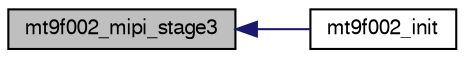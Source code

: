 digraph "mt9f002_mipi_stage3"
{
  edge [fontname="FreeSans",fontsize="10",labelfontname="FreeSans",labelfontsize="10"];
  node [fontname="FreeSans",fontsize="10",shape=record];
  rankdir="LR";
  Node1 [label="mt9f002_mipi_stage3",height=0.2,width=0.4,color="black", fillcolor="grey75", style="filled", fontcolor="black"];
  Node1 -> Node2 [dir="back",color="midnightblue",fontsize="10",style="solid",fontname="FreeSans"];
  Node2 [label="mt9f002_init",height=0.2,width=0.4,color="black", fillcolor="white", style="filled",URL="$mt9f002_8h.html#a8f43c3ad8d5ff841d1203ab6c760c8f0",tooltip="Initialisation of the Aptina MT9F002 CMOS sensor (front camera) "];
}
